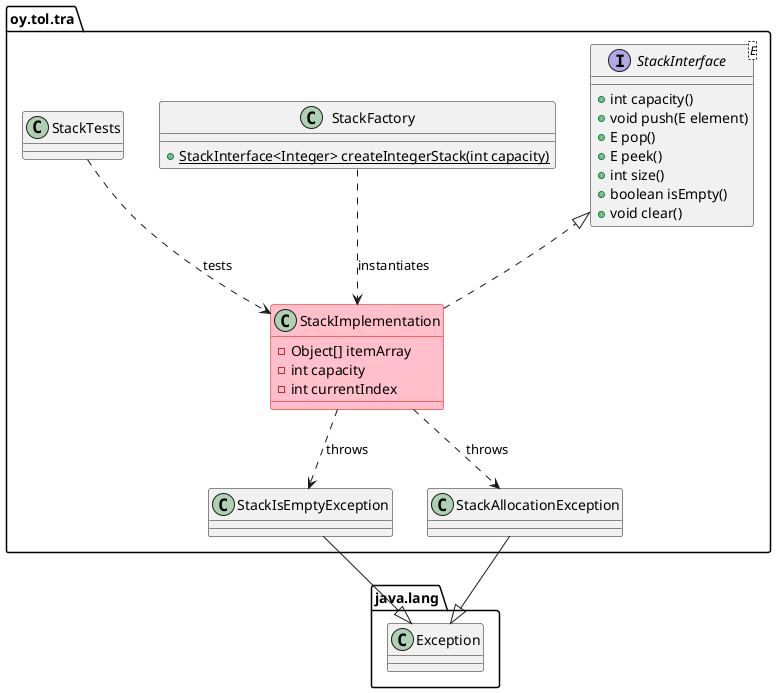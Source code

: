 @startuml
set separator none
package oy.tol.tra {
  interface StackInterface<E> {
    +int capacity()
    +void push(E element)
    +E pop()
    +E peek()
    +int size()
    +boolean isEmpty()
    +void clear()
  }
  class StackFactory {
    +{static}StackInterface<Integer> createIntegerStack(int capacity)
  }
  class StackImplementation implements StackInterface {
    -Object[] itemArray
    -int capacity
    -int currentIndex
  }
  class StackImplementation #pink;line:red
  StackFactory ..> StackImplementation : instantiates
  StackImplementation ..> StackIsEmptyException : throws
  StackImplementation ..> StackAllocationException : throws
  StackTests ..> StackImplementation : tests

}
package java.lang {
  class Exception
}
StackAllocationException --|> Exception
StackIsEmptyException --|> Exception

@enduml